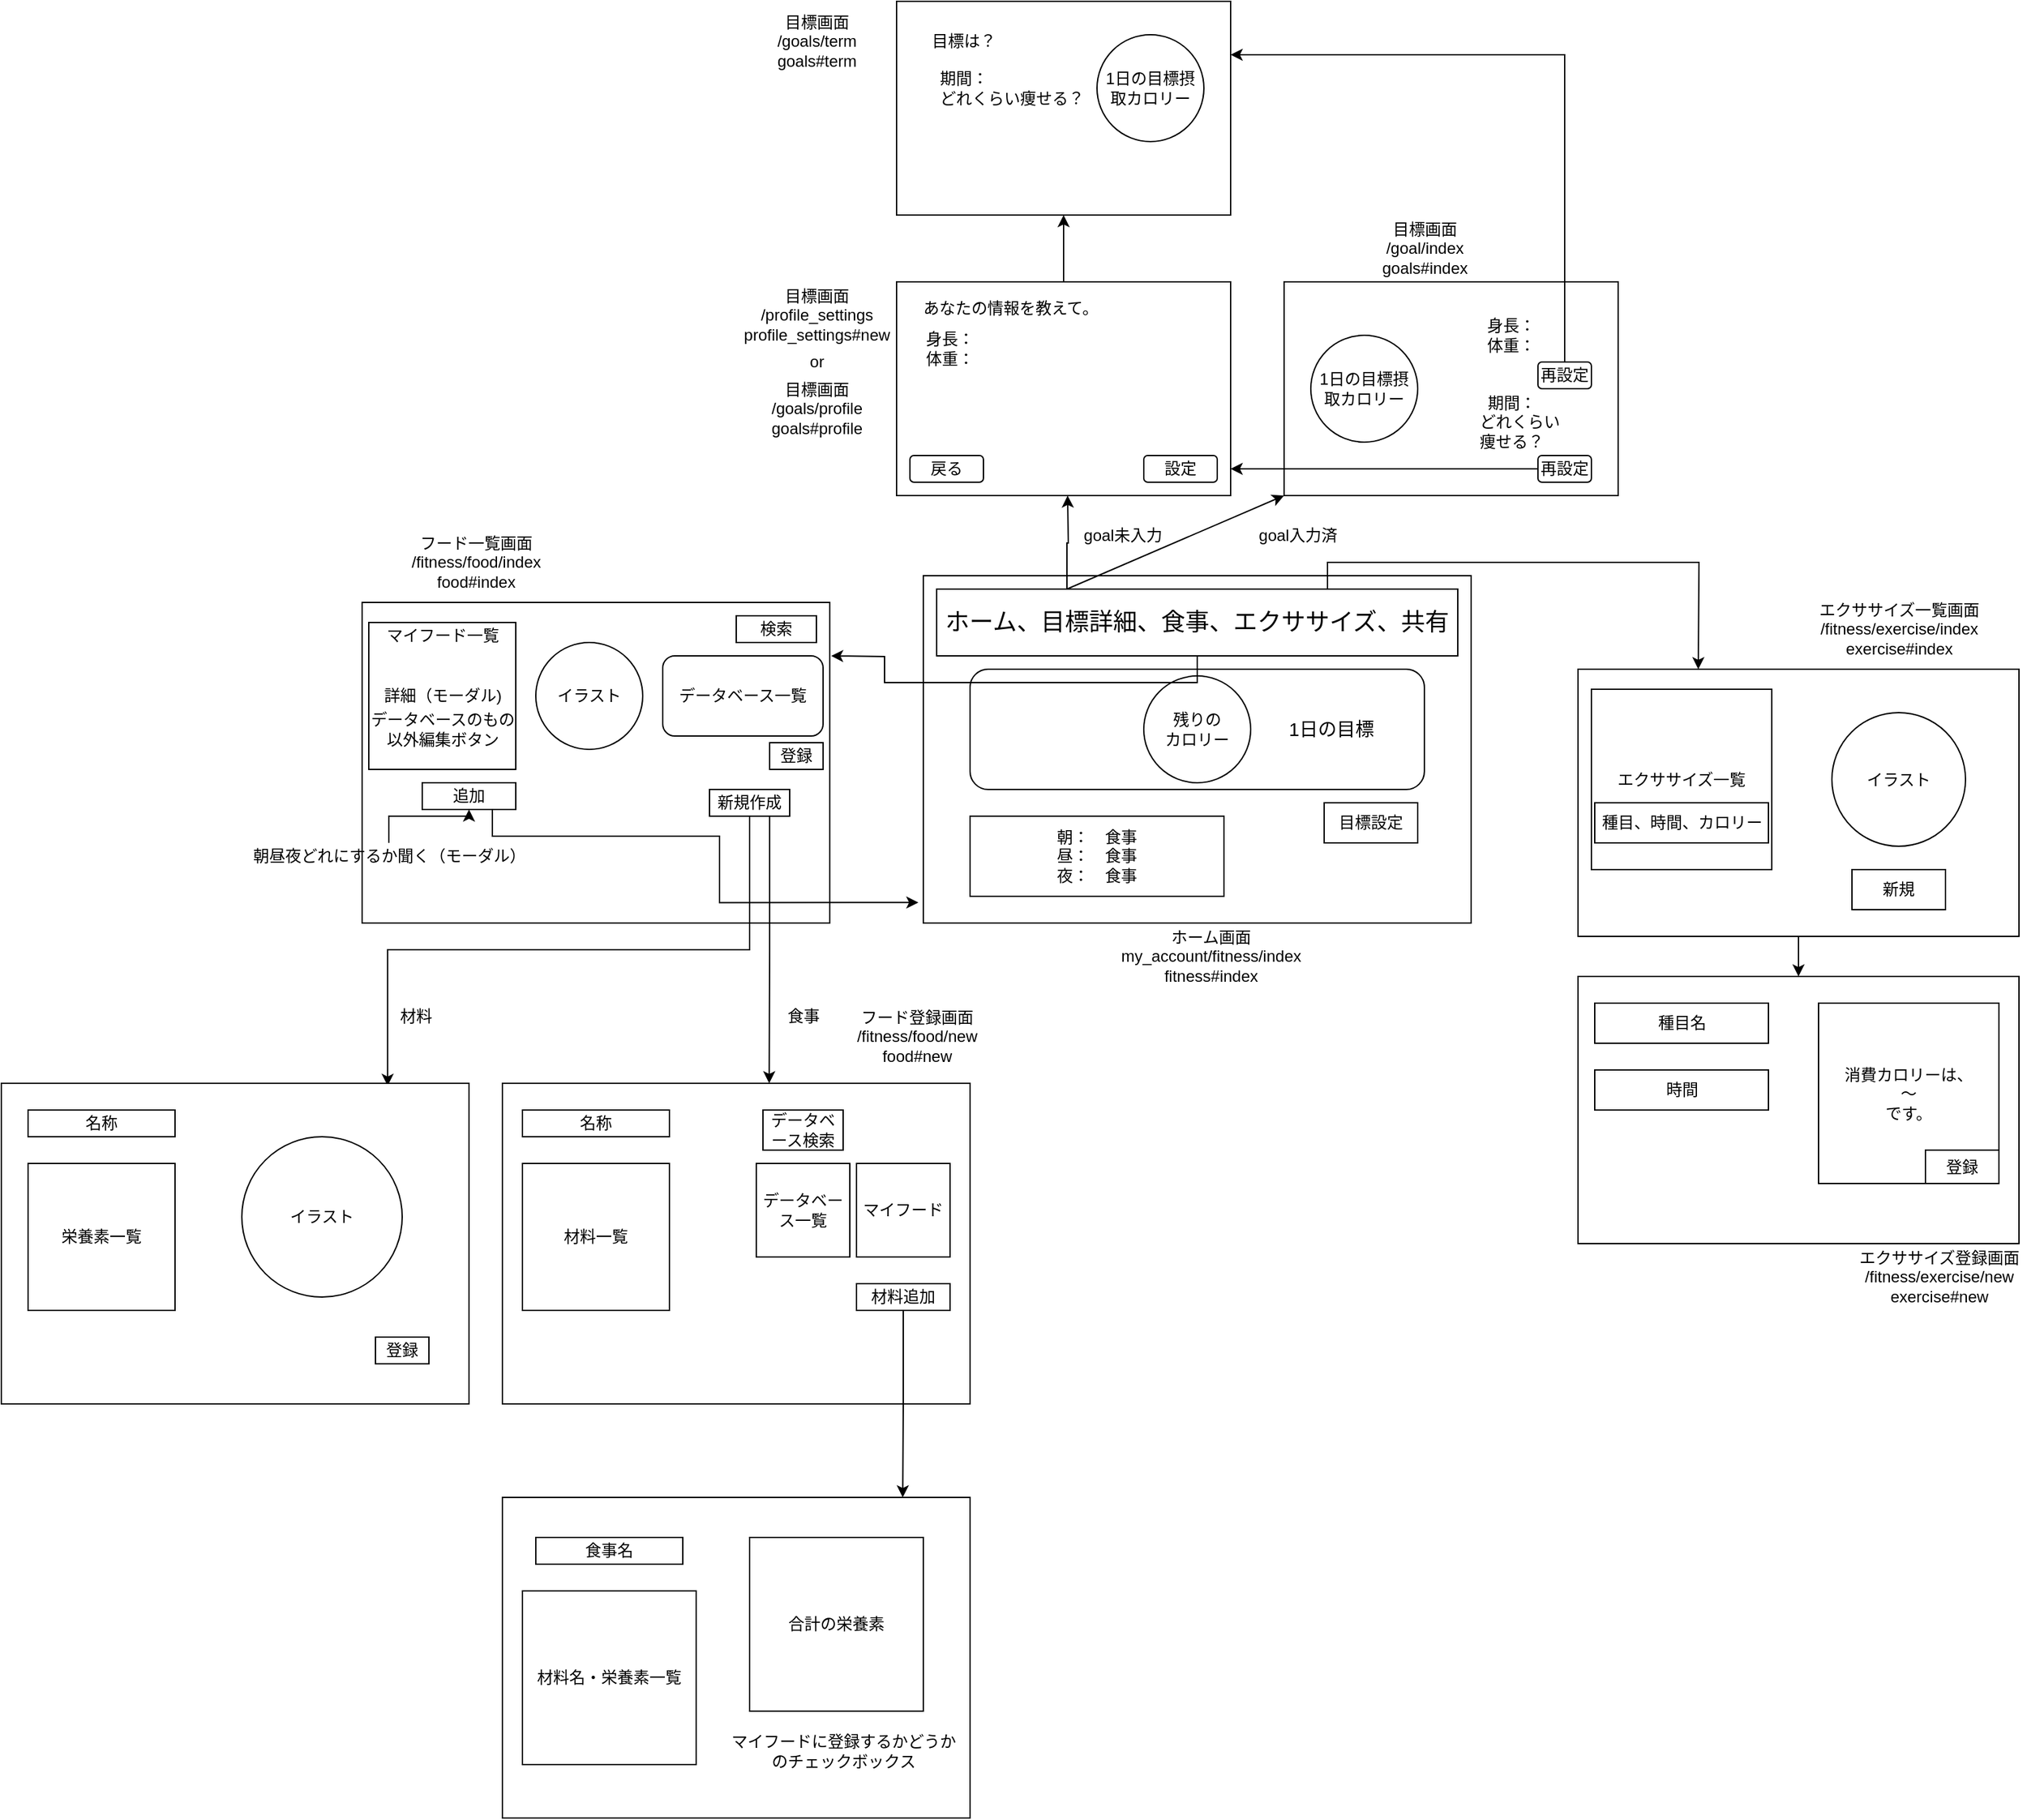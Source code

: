 <mxfile>
    <diagram id="BM4T4tqG6MNbUcKF4gJ_" name="ページ1">
        <mxGraphModel dx="1775" dy="680" grid="1" gridSize="10" guides="1" tooltips="1" connect="1" arrows="1" fold="1" page="1" pageScale="1" pageWidth="827" pageHeight="1169" math="0" shadow="0">
            <root>
                <mxCell id="0"/>
                <mxCell id="1" parent="0"/>
                <mxCell id="107" value="" style="rounded=0;whiteSpace=wrap;html=1;" vertex="1" parent="1">
                    <mxGeometry x="230" y="500" width="410" height="260" as="geometry"/>
                </mxCell>
                <mxCell id="127" style="edgeStyle=orthogonalEdgeStyle;rounded=0;orthogonalLoop=1;jettySize=auto;html=1;exitX=0.25;exitY=0;exitDx=0;exitDy=0;" edge="1" parent="1" source="108">
                    <mxGeometry relative="1" as="geometry">
                        <mxPoint x="338" y="440" as="targetPoint"/>
                    </mxGeometry>
                </mxCell>
                <mxCell id="195" style="edgeStyle=orthogonalEdgeStyle;rounded=0;orthogonalLoop=1;jettySize=auto;html=1;exitX=0.75;exitY=0;exitDx=0;exitDy=0;" edge="1" parent="1" source="108">
                    <mxGeometry relative="1" as="geometry">
                        <mxPoint x="810" y="570" as="targetPoint"/>
                    </mxGeometry>
                </mxCell>
                <mxCell id="108" value="&lt;span style=&quot;font-size: 18px&quot;&gt;ホーム、目標詳細、食事、エクササイズ、共有&lt;/span&gt;" style="rounded=0;whiteSpace=wrap;html=1;" vertex="1" parent="1">
                    <mxGeometry x="240" y="510" width="390" height="50" as="geometry"/>
                </mxCell>
                <mxCell id="110" value="" style="rounded=1;whiteSpace=wrap;html=1;" vertex="1" parent="1">
                    <mxGeometry x="265" y="570" width="340" height="90" as="geometry"/>
                </mxCell>
                <mxCell id="111" value="残りの&lt;br&gt;カロリー" style="ellipse;whiteSpace=wrap;html=1;aspect=fixed;" vertex="1" parent="1">
                    <mxGeometry x="395" y="575" width="80" height="80" as="geometry"/>
                </mxCell>
                <mxCell id="112" value="&lt;font style=&quot;font-size: 14px&quot;&gt;1日の目標&lt;/font&gt;" style="text;html=1;align=center;verticalAlign=middle;resizable=0;points=[];autosize=1;" vertex="1" parent="1">
                    <mxGeometry x="495" y="605" width="80" height="20" as="geometry"/>
                </mxCell>
                <mxCell id="113" value="目標設定" style="rounded=0;whiteSpace=wrap;html=1;" vertex="1" parent="1">
                    <mxGeometry x="530" y="670" width="70" height="30" as="geometry"/>
                </mxCell>
                <mxCell id="126" value="朝：　食事&lt;br&gt;昼：　食事&lt;br&gt;夜：　食事" style="rounded=0;whiteSpace=wrap;html=1;" vertex="1" parent="1">
                    <mxGeometry x="265" y="680" width="190" height="60" as="geometry"/>
                </mxCell>
                <mxCell id="134" style="edgeStyle=orthogonalEdgeStyle;rounded=0;orthogonalLoop=1;jettySize=auto;html=1;exitX=0.5;exitY=0;exitDx=0;exitDy=0;entryX=0.5;entryY=1;entryDx=0;entryDy=0;" edge="1" parent="1" source="128" target="133">
                    <mxGeometry relative="1" as="geometry"/>
                </mxCell>
                <mxCell id="128" value="" style="rounded=0;whiteSpace=wrap;html=1;" vertex="1" parent="1">
                    <mxGeometry x="210" y="280" width="250" height="160" as="geometry"/>
                </mxCell>
                <mxCell id="129" value="あなたの情報を教えて。" style="text;html=1;align=center;verticalAlign=middle;resizable=0;points=[];autosize=1;" vertex="1" parent="1">
                    <mxGeometry x="220" y="290" width="150" height="20" as="geometry"/>
                </mxCell>
                <mxCell id="130" value="身長：&lt;br&gt;体重：" style="text;html=1;strokeColor=none;fillColor=none;align=center;verticalAlign=middle;whiteSpace=wrap;rounded=0;" vertex="1" parent="1">
                    <mxGeometry x="230" y="320" width="40" height="20" as="geometry"/>
                </mxCell>
                <mxCell id="131" value="設定" style="rounded=1;whiteSpace=wrap;html=1;" vertex="1" parent="1">
                    <mxGeometry x="395" y="410" width="55" height="20" as="geometry"/>
                </mxCell>
                <mxCell id="132" value="戻る" style="rounded=1;whiteSpace=wrap;html=1;" vertex="1" parent="1">
                    <mxGeometry x="220" y="410" width="55" height="20" as="geometry"/>
                </mxCell>
                <mxCell id="133" value="" style="rounded=0;whiteSpace=wrap;html=1;" vertex="1" parent="1">
                    <mxGeometry x="210" y="70" width="250" height="160" as="geometry"/>
                </mxCell>
                <mxCell id="135" value="goal未入力" style="text;html=1;align=center;verticalAlign=middle;resizable=0;points=[];autosize=1;" vertex="1" parent="1">
                    <mxGeometry x="344" y="460" width="70" height="20" as="geometry"/>
                </mxCell>
                <mxCell id="136" value="目標は？" style="text;html=1;align=center;verticalAlign=middle;resizable=0;points=[];autosize=1;" vertex="1" parent="1">
                    <mxGeometry x="230" y="90" width="60" height="20" as="geometry"/>
                </mxCell>
                <mxCell id="137" value="期間：&lt;br&gt;　　　　　　どれくらい痩せる？" style="text;html=1;align=center;verticalAlign=middle;resizable=0;points=[];autosize=1;" vertex="1" parent="1">
                    <mxGeometry x="165" y="120" width="190" height="30" as="geometry"/>
                </mxCell>
                <mxCell id="138" value="1日の目標摂取カロリー" style="ellipse;whiteSpace=wrap;html=1;aspect=fixed;" vertex="1" parent="1">
                    <mxGeometry x="360" y="95" width="80" height="80" as="geometry"/>
                </mxCell>
                <mxCell id="139" value="&lt;br style=&quot;color: rgb(240 , 240 , 240) ; font-family: &amp;#34;helvetica&amp;#34; ; font-size: 12px ; font-style: normal ; font-weight: 400 ; letter-spacing: normal ; text-align: center ; text-indent: 0px ; text-transform: none ; word-spacing: 0px ; background-color: rgb(42 , 42 , 42)&quot;&gt;" style="rounded=0;whiteSpace=wrap;html=1;" vertex="1" parent="1">
                    <mxGeometry x="500" y="280" width="250" height="160" as="geometry"/>
                </mxCell>
                <mxCell id="141" value="goal入力済" style="text;html=1;align=center;verticalAlign=middle;resizable=0;points=[];autosize=1;rotation=0;" vertex="1" parent="1">
                    <mxGeometry x="475" y="460" width="70" height="20" as="geometry"/>
                </mxCell>
                <mxCell id="143" value="" style="endArrow=classic;html=1;entryX=0;entryY=1;entryDx=0;entryDy=0;exitX=0.25;exitY=0;exitDx=0;exitDy=0;" edge="1" parent="1" source="108" target="139">
                    <mxGeometry width="50" height="50" relative="1" as="geometry">
                        <mxPoint x="460" y="280" as="sourcePoint"/>
                        <mxPoint x="510" y="230" as="targetPoint"/>
                    </mxGeometry>
                </mxCell>
                <mxCell id="144" value="1日の目標摂取カロリー" style="ellipse;whiteSpace=wrap;html=1;aspect=fixed;" vertex="1" parent="1">
                    <mxGeometry x="520" y="320" width="80" height="80" as="geometry"/>
                </mxCell>
                <mxCell id="145" value="身長：&lt;br&gt;体重：" style="text;html=1;strokeColor=none;fillColor=none;align=center;verticalAlign=middle;whiteSpace=wrap;rounded=0;" vertex="1" parent="1">
                    <mxGeometry x="650" y="310" width="40" height="20" as="geometry"/>
                </mxCell>
                <mxCell id="146" value="期間：&lt;br&gt;　どれくらい&lt;br&gt;痩せる？" style="text;html=1;align=center;verticalAlign=middle;resizable=0;points=[];autosize=1;" vertex="1" parent="1">
                    <mxGeometry x="625" y="360" width="90" height="50" as="geometry"/>
                </mxCell>
                <mxCell id="216" style="edgeStyle=orthogonalEdgeStyle;rounded=0;orthogonalLoop=1;jettySize=auto;html=1;exitX=0.5;exitY=0;exitDx=0;exitDy=0;entryX=1;entryY=0.25;entryDx=0;entryDy=0;" edge="1" parent="1" source="147" target="133">
                    <mxGeometry relative="1" as="geometry"/>
                </mxCell>
                <mxCell id="147" value="再設定" style="rounded=1;whiteSpace=wrap;html=1;" vertex="1" parent="1">
                    <mxGeometry x="690" y="340" width="40" height="20" as="geometry"/>
                </mxCell>
                <mxCell id="149" style="edgeStyle=orthogonalEdgeStyle;rounded=0;orthogonalLoop=1;jettySize=auto;html=1;exitX=0;exitY=0.5;exitDx=0;exitDy=0;entryX=1;entryY=0.875;entryDx=0;entryDy=0;entryPerimeter=0;" edge="1" parent="1" source="148" target="128">
                    <mxGeometry relative="1" as="geometry"/>
                </mxCell>
                <mxCell id="148" value="再設定" style="rounded=1;whiteSpace=wrap;html=1;" vertex="1" parent="1">
                    <mxGeometry x="690" y="410" width="40" height="20" as="geometry"/>
                </mxCell>
                <mxCell id="151" style="edgeStyle=orthogonalEdgeStyle;rounded=0;orthogonalLoop=1;jettySize=auto;html=1;exitX=0.5;exitY=1;exitDx=0;exitDy=0;" edge="1" parent="1" source="108">
                    <mxGeometry relative="1" as="geometry">
                        <mxPoint x="161" y="560" as="targetPoint"/>
                    </mxGeometry>
                </mxCell>
                <mxCell id="152" value="" style="rounded=0;whiteSpace=wrap;html=1;" vertex="1" parent="1">
                    <mxGeometry x="-190" y="520" width="350" height="240" as="geometry"/>
                </mxCell>
                <mxCell id="154" value="" style="whiteSpace=wrap;html=1;aspect=fixed;" vertex="1" parent="1">
                    <mxGeometry x="-185" y="535" width="110" height="110" as="geometry"/>
                </mxCell>
                <mxCell id="155" value="詳細（モーダル)" style="text;html=1;align=center;verticalAlign=middle;resizable=0;points=[];autosize=1;" vertex="1" parent="1">
                    <mxGeometry x="-180" y="580" width="100" height="20" as="geometry"/>
                </mxCell>
                <mxCell id="158" value="データベースのもの&lt;br&gt;以外編集ボタン" style="text;html=1;align=center;verticalAlign=middle;resizable=0;points=[];autosize=1;" vertex="1" parent="1">
                    <mxGeometry x="-190" y="600" width="120" height="30" as="geometry"/>
                </mxCell>
                <mxCell id="159" value="マイフード一覧" style="text;html=1;align=center;verticalAlign=middle;resizable=0;points=[];autosize=1;" vertex="1" parent="1">
                    <mxGeometry x="-180" y="535" width="100" height="20" as="geometry"/>
                </mxCell>
                <mxCell id="160" value="検索" style="rounded=0;whiteSpace=wrap;html=1;" vertex="1" parent="1">
                    <mxGeometry x="90" y="530" width="60" height="20" as="geometry"/>
                </mxCell>
                <mxCell id="161" value="データベース一覧" style="rounded=1;whiteSpace=wrap;html=1;" vertex="1" parent="1">
                    <mxGeometry x="35" y="560" width="120" height="60" as="geometry"/>
                </mxCell>
                <mxCell id="162" value="登録" style="rounded=0;whiteSpace=wrap;html=1;" vertex="1" parent="1">
                    <mxGeometry x="115" y="625" width="40" height="20" as="geometry"/>
                </mxCell>
                <mxCell id="164" value="イラスト" style="ellipse;whiteSpace=wrap;html=1;aspect=fixed;" vertex="1" parent="1">
                    <mxGeometry x="-60" y="550" width="80" height="80" as="geometry"/>
                </mxCell>
                <mxCell id="178" style="edgeStyle=orthogonalEdgeStyle;rounded=0;orthogonalLoop=1;jettySize=auto;html=1;exitX=0.5;exitY=1;exitDx=0;exitDy=0;entryX=0.826;entryY=0.008;entryDx=0;entryDy=0;entryPerimeter=0;" edge="1" parent="1" source="165" target="172">
                    <mxGeometry relative="1" as="geometry"/>
                </mxCell>
                <mxCell id="179" style="edgeStyle=orthogonalEdgeStyle;rounded=0;orthogonalLoop=1;jettySize=auto;html=1;exitX=0.75;exitY=1;exitDx=0;exitDy=0;" edge="1" parent="1" source="165">
                    <mxGeometry relative="1" as="geometry">
                        <mxPoint x="114.667" y="880" as="targetPoint"/>
                    </mxGeometry>
                </mxCell>
                <mxCell id="165" value="新規作成" style="rounded=0;whiteSpace=wrap;html=1;" vertex="1" parent="1">
                    <mxGeometry x="70" y="660" width="60" height="20" as="geometry"/>
                </mxCell>
                <mxCell id="171" style="edgeStyle=orthogonalEdgeStyle;rounded=0;orthogonalLoop=1;jettySize=auto;html=1;exitX=0.75;exitY=1;exitDx=0;exitDy=0;entryX=-0.009;entryY=0.941;entryDx=0;entryDy=0;entryPerimeter=0;" edge="1" parent="1" source="167" target="107">
                    <mxGeometry relative="1" as="geometry"/>
                </mxCell>
                <mxCell id="167" value="追加" style="rounded=0;whiteSpace=wrap;html=1;" vertex="1" parent="1">
                    <mxGeometry x="-145" y="655" width="70" height="20" as="geometry"/>
                </mxCell>
                <mxCell id="169" value="" style="edgeStyle=orthogonalEdgeStyle;rounded=0;orthogonalLoop=1;jettySize=auto;html=1;" edge="1" parent="1" source="168" target="167">
                    <mxGeometry relative="1" as="geometry"/>
                </mxCell>
                <mxCell id="168" value="朝昼夜どれにするか聞く（モーダル）" style="text;html=1;align=center;verticalAlign=middle;resizable=0;points=[];autosize=1;" vertex="1" parent="1">
                    <mxGeometry x="-280" y="700" width="220" height="20" as="geometry"/>
                </mxCell>
                <mxCell id="172" value="" style="rounded=0;whiteSpace=wrap;html=1;" vertex="1" parent="1">
                    <mxGeometry x="-460" y="880" width="350" height="240" as="geometry"/>
                </mxCell>
                <mxCell id="173" value="名称" style="rounded=0;whiteSpace=wrap;html=1;" vertex="1" parent="1">
                    <mxGeometry x="-440" y="900" width="110" height="20" as="geometry"/>
                </mxCell>
                <mxCell id="174" value="栄養素一覧" style="whiteSpace=wrap;html=1;aspect=fixed;" vertex="1" parent="1">
                    <mxGeometry x="-440" y="940" width="110" height="110" as="geometry"/>
                </mxCell>
                <mxCell id="175" value="イラスト" style="ellipse;whiteSpace=wrap;html=1;aspect=fixed;" vertex="1" parent="1">
                    <mxGeometry x="-280" y="920" width="120" height="120" as="geometry"/>
                </mxCell>
                <mxCell id="177" value="登録" style="rounded=0;whiteSpace=wrap;html=1;" vertex="1" parent="1">
                    <mxGeometry x="-180" y="1070" width="40" height="20" as="geometry"/>
                </mxCell>
                <mxCell id="180" value="" style="rounded=0;whiteSpace=wrap;html=1;" vertex="1" parent="1">
                    <mxGeometry x="-85" y="880" width="350" height="240" as="geometry"/>
                </mxCell>
                <mxCell id="181" value="材料" style="text;html=1;align=center;verticalAlign=middle;resizable=0;points=[];autosize=1;" vertex="1" parent="1">
                    <mxGeometry x="-170" y="820" width="40" height="20" as="geometry"/>
                </mxCell>
                <mxCell id="182" value="食事" style="text;html=1;align=center;verticalAlign=middle;resizable=0;points=[];autosize=1;" vertex="1" parent="1">
                    <mxGeometry x="120" y="820" width="40" height="20" as="geometry"/>
                </mxCell>
                <mxCell id="183" value="名称" style="rounded=0;whiteSpace=wrap;html=1;" vertex="1" parent="1">
                    <mxGeometry x="-70" y="900" width="110" height="20" as="geometry"/>
                </mxCell>
                <mxCell id="184" value="材料一覧" style="whiteSpace=wrap;html=1;aspect=fixed;" vertex="1" parent="1">
                    <mxGeometry x="-70" y="940" width="110" height="110" as="geometry"/>
                </mxCell>
                <mxCell id="185" value="マイフード" style="whiteSpace=wrap;html=1;aspect=fixed;" vertex="1" parent="1">
                    <mxGeometry x="180" y="940" width="70" height="70" as="geometry"/>
                </mxCell>
                <mxCell id="186" value="データベース検索" style="rounded=0;whiteSpace=wrap;html=1;" vertex="1" parent="1">
                    <mxGeometry x="110" y="900" width="60" height="30" as="geometry"/>
                </mxCell>
                <mxCell id="215" style="edgeStyle=orthogonalEdgeStyle;rounded=0;orthogonalLoop=1;jettySize=auto;html=1;exitX=0.5;exitY=1;exitDx=0;exitDy=0;entryX=0.856;entryY=0;entryDx=0;entryDy=0;entryPerimeter=0;" edge="1" parent="1" source="187" target="189">
                    <mxGeometry relative="1" as="geometry"/>
                </mxCell>
                <mxCell id="187" value="材料追加" style="rounded=0;whiteSpace=wrap;html=1;" vertex="1" parent="1">
                    <mxGeometry x="180" y="1030" width="70" height="20" as="geometry"/>
                </mxCell>
                <mxCell id="188" value="データベース一覧" style="whiteSpace=wrap;html=1;aspect=fixed;" vertex="1" parent="1">
                    <mxGeometry x="105" y="940" width="70" height="70" as="geometry"/>
                </mxCell>
                <mxCell id="189" value="" style="rounded=0;whiteSpace=wrap;html=1;" vertex="1" parent="1">
                    <mxGeometry x="-85" y="1190" width="350" height="240" as="geometry"/>
                </mxCell>
                <mxCell id="191" value="材料名・栄養素一覧" style="whiteSpace=wrap;html=1;aspect=fixed;" vertex="1" parent="1">
                    <mxGeometry x="-70" y="1260" width="130" height="130" as="geometry"/>
                </mxCell>
                <mxCell id="192" value="食事名" style="rounded=0;whiteSpace=wrap;html=1;" vertex="1" parent="1">
                    <mxGeometry x="-60" y="1220" width="110" height="20" as="geometry"/>
                </mxCell>
                <mxCell id="193" value="マイフードに登録するかどうか&lt;br&gt;のチェックボックス" style="text;html=1;align=center;verticalAlign=middle;resizable=0;points=[];autosize=1;" vertex="1" parent="1">
                    <mxGeometry x="80" y="1365" width="180" height="30" as="geometry"/>
                </mxCell>
                <mxCell id="194" value="合計の栄養素" style="whiteSpace=wrap;html=1;aspect=fixed;" vertex="1" parent="1">
                    <mxGeometry x="100" y="1220" width="130" height="130" as="geometry"/>
                </mxCell>
                <mxCell id="208" style="edgeStyle=orthogonalEdgeStyle;rounded=0;orthogonalLoop=1;jettySize=auto;html=1;exitX=0.5;exitY=1;exitDx=0;exitDy=0;entryX=0.5;entryY=0;entryDx=0;entryDy=0;" edge="1" parent="1" source="196" target="203">
                    <mxGeometry relative="1" as="geometry"/>
                </mxCell>
                <mxCell id="196" value="&lt;br style=&quot;color: rgb(240 , 240 , 240) ; font-family: &amp;#34;helvetica&amp;#34; ; font-size: 12px ; font-style: normal ; font-weight: 400 ; letter-spacing: normal ; text-align: center ; text-indent: 0px ; text-transform: none ; word-spacing: 0px ; background-color: rgb(42 , 42 , 42)&quot;&gt;" style="rounded=0;whiteSpace=wrap;html=1;" vertex="1" parent="1">
                    <mxGeometry x="720" y="570" width="330" height="200" as="geometry"/>
                </mxCell>
                <mxCell id="198" value="エクササイズ一覧" style="whiteSpace=wrap;html=1;aspect=fixed;" vertex="1" parent="1">
                    <mxGeometry x="730" y="585" width="135" height="135" as="geometry"/>
                </mxCell>
                <mxCell id="199" value="種目、時間、カロリー" style="rounded=0;whiteSpace=wrap;html=1;" vertex="1" parent="1">
                    <mxGeometry x="732.5" y="670" width="130" height="30" as="geometry"/>
                </mxCell>
                <mxCell id="201" value="イラスト" style="ellipse;whiteSpace=wrap;html=1;aspect=fixed;" vertex="1" parent="1">
                    <mxGeometry x="910" y="602.5" width="100" height="100" as="geometry"/>
                </mxCell>
                <mxCell id="202" value="新規" style="rounded=0;whiteSpace=wrap;html=1;" vertex="1" parent="1">
                    <mxGeometry x="925" y="720" width="70" height="30" as="geometry"/>
                </mxCell>
                <mxCell id="203" value="&lt;br style=&quot;color: rgb(240 , 240 , 240) ; font-family: &amp;#34;helvetica&amp;#34; ; font-size: 12px ; font-style: normal ; font-weight: 400 ; letter-spacing: normal ; text-align: center ; text-indent: 0px ; text-transform: none ; word-spacing: 0px ; background-color: rgb(42 , 42 , 42)&quot;&gt;" style="rounded=0;whiteSpace=wrap;html=1;" vertex="1" parent="1">
                    <mxGeometry x="720" y="800" width="330" height="200" as="geometry"/>
                </mxCell>
                <mxCell id="204" value="種目名" style="rounded=0;whiteSpace=wrap;html=1;" vertex="1" parent="1">
                    <mxGeometry x="732.5" y="820" width="130" height="30" as="geometry"/>
                </mxCell>
                <mxCell id="205" value="時間" style="rounded=0;whiteSpace=wrap;html=1;" vertex="1" parent="1">
                    <mxGeometry x="732.5" y="870" width="130" height="30" as="geometry"/>
                </mxCell>
                <mxCell id="206" value="消費カロリーは、&lt;br&gt;〜&lt;br&gt;です。" style="whiteSpace=wrap;html=1;aspect=fixed;" vertex="1" parent="1">
                    <mxGeometry x="900" y="820" width="135" height="135" as="geometry"/>
                </mxCell>
                <mxCell id="207" value="登録" style="rounded=0;whiteSpace=wrap;html=1;" vertex="1" parent="1">
                    <mxGeometry x="980" y="930" width="55" height="25" as="geometry"/>
                </mxCell>
                <mxCell id="209" value="ホーム画面&lt;br&gt;my_account/fitness/index&lt;br&gt;fitness#index" style="text;html=1;align=center;verticalAlign=middle;resizable=0;points=[];autosize=1;" vertex="1" parent="1">
                    <mxGeometry x="370" y="760" width="150" height="50" as="geometry"/>
                </mxCell>
                <mxCell id="210" value="エクササイズ一覧画面&lt;br&gt;/fitness/exercise/index&lt;br&gt;exercise#index" style="text;html=1;align=center;verticalAlign=middle;resizable=0;points=[];autosize=1;" vertex="1" parent="1">
                    <mxGeometry x="895" y="515" width="130" height="50" as="geometry"/>
                </mxCell>
                <mxCell id="211" value="エクササイズ登録画面&lt;br&gt;/fitness/exercise/new&lt;br&gt;exercise#new" style="text;html=1;align=center;verticalAlign=middle;resizable=0;points=[];autosize=1;" vertex="1" parent="1">
                    <mxGeometry x="925" y="1000" width="130" height="50" as="geometry"/>
                </mxCell>
                <mxCell id="212" value="フード一覧画面&lt;br&gt;/fitness/food/index&lt;br&gt;food#index" style="text;html=1;align=center;verticalAlign=middle;resizable=0;points=[];autosize=1;" vertex="1" parent="1">
                    <mxGeometry x="-160" y="465" width="110" height="50" as="geometry"/>
                </mxCell>
                <mxCell id="213" value="フード登録画面&lt;br&gt;/fitness/food/new&lt;br&gt;food#new" style="text;html=1;align=center;verticalAlign=middle;resizable=0;points=[];autosize=1;" vertex="1" parent="1">
                    <mxGeometry x="170" y="820" width="110" height="50" as="geometry"/>
                </mxCell>
                <mxCell id="217" value="目標画面&lt;br&gt;/goal/index&lt;br&gt;goals#index" style="text;html=1;align=center;verticalAlign=middle;resizable=0;points=[];autosize=1;" vertex="1" parent="1">
                    <mxGeometry x="565" y="230" width="80" height="50" as="geometry"/>
                </mxCell>
                <mxCell id="218" value="目標画面&lt;br&gt;/profile_settings&lt;br&gt;profile_settings#new" style="text;html=1;align=center;verticalAlign=middle;resizable=0;points=[];autosize=1;" vertex="1" parent="1">
                    <mxGeometry x="90" y="280" width="120" height="50" as="geometry"/>
                </mxCell>
                <mxCell id="219" value="目標画面&lt;br&gt;/goals/term&lt;br&gt;goals#term" style="text;html=1;align=center;verticalAlign=middle;resizable=0;points=[];autosize=1;" vertex="1" parent="1">
                    <mxGeometry x="115" y="75" width="70" height="50" as="geometry"/>
                </mxCell>
                <mxCell id="220" value="目標画面&lt;br&gt;/goals/profile&lt;br&gt;goals#profile" style="text;html=1;align=center;verticalAlign=middle;resizable=0;points=[];autosize=1;" vertex="1" parent="1">
                    <mxGeometry x="110" y="350" width="80" height="50" as="geometry"/>
                </mxCell>
                <mxCell id="221" value="or" style="text;html=1;align=center;verticalAlign=middle;resizable=0;points=[];autosize=1;" vertex="1" parent="1">
                    <mxGeometry x="135" y="330" width="30" height="20" as="geometry"/>
                </mxCell>
            </root>
        </mxGraphModel>
    </diagram>
</mxfile>